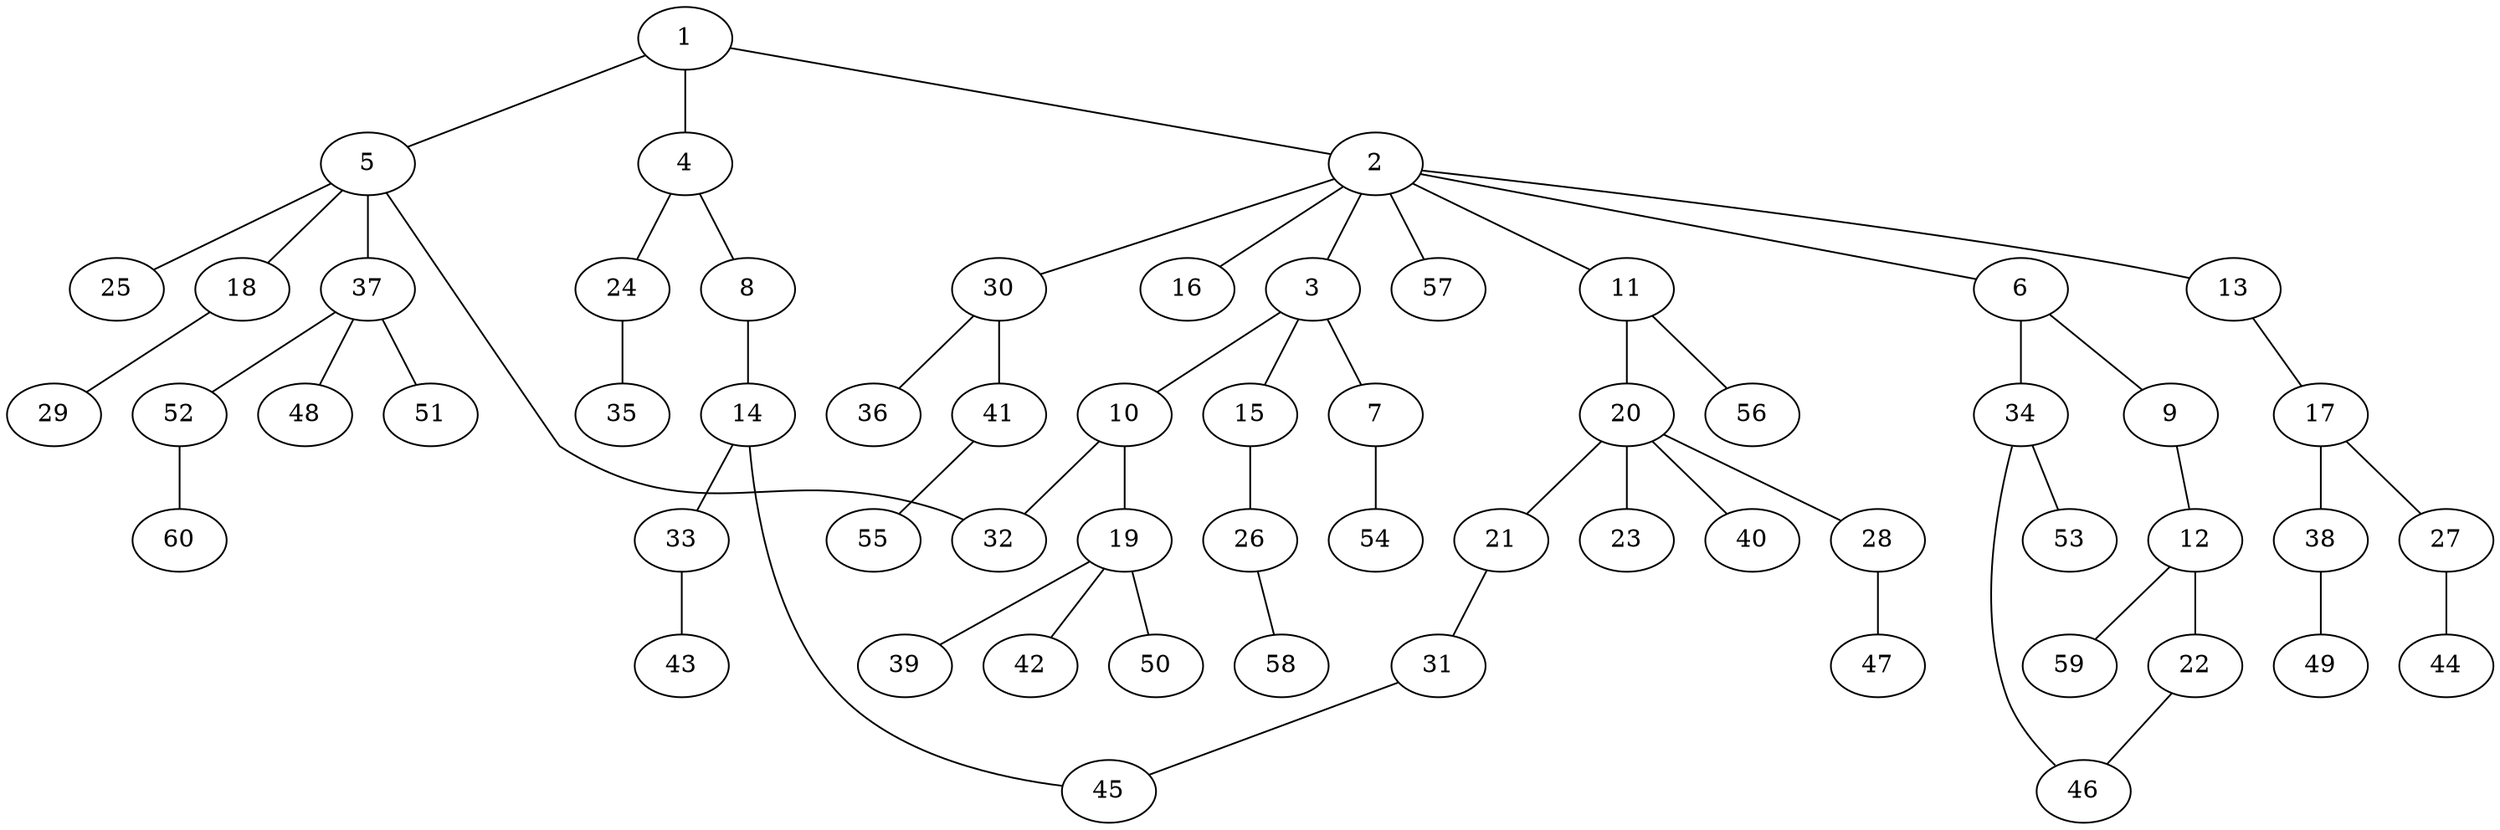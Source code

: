 graph graphname {1--2
1--4
1--5
2--3
2--6
2--11
2--13
2--16
2--30
2--57
3--7
3--10
3--15
4--8
4--24
5--18
5--25
5--32
5--37
6--9
6--34
7--54
8--14
9--12
10--19
10--32
11--20
11--56
12--22
12--59
13--17
14--33
14--45
15--26
17--27
17--38
18--29
19--39
19--42
19--50
20--21
20--23
20--28
20--40
21--31
22--46
24--35
26--58
27--44
28--47
30--36
30--41
31--45
33--43
34--46
34--53
37--48
37--51
37--52
38--49
41--55
52--60
}